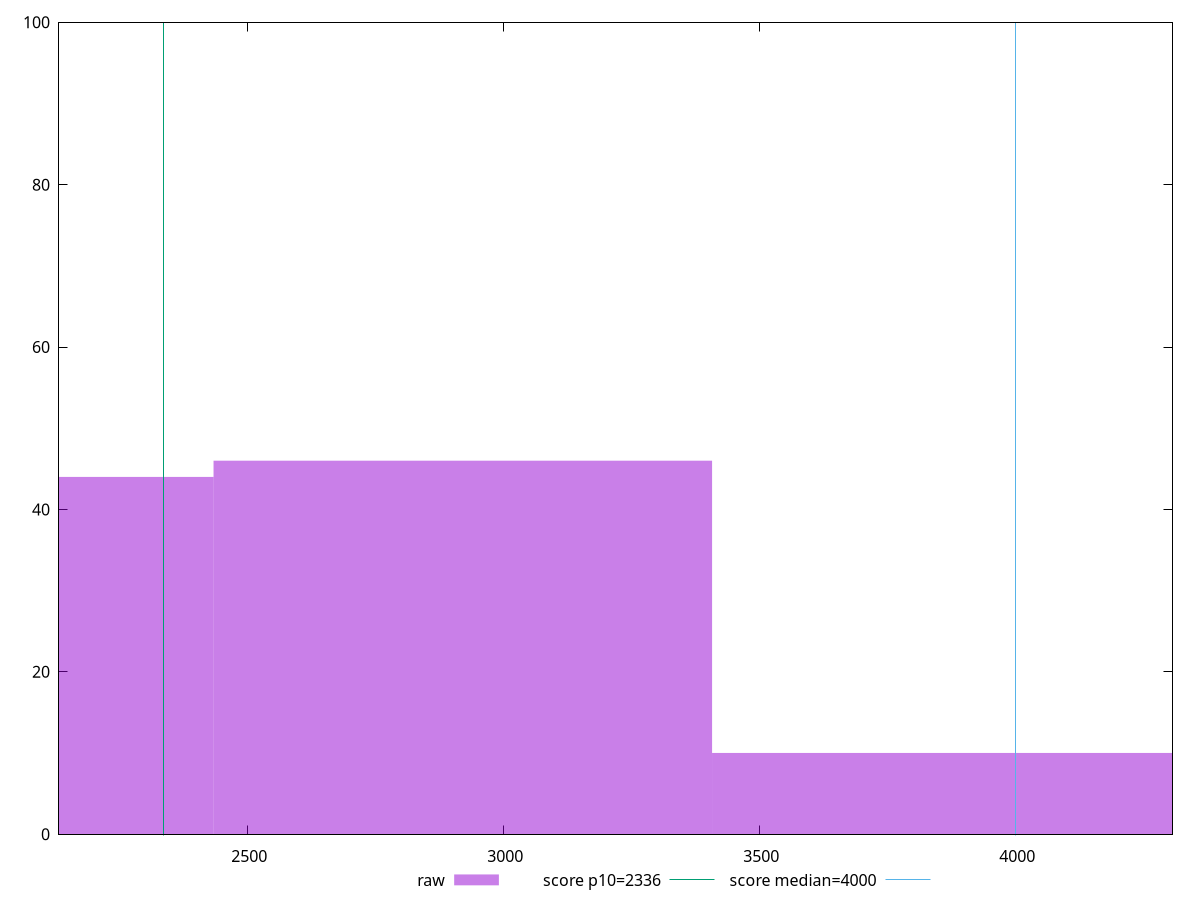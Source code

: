 reset

$raw <<EOF
3894.723842673873 10
2921.042882005405 46
1947.3619213369366 44
EOF

set key outside below
set boxwidth 973.6809606684683
set xrange [2132.3865:4307.1055]
set yrange [0:100]
set trange [0:100]
set style fill transparent solid 0.5 noborder

set parametric
set terminal svg size 640, 490 enhanced background rgb 'white'
set output "report_00013_2021-02-09T12-04-24.940Z/first-contentful-paint/samples/pages+cached/raw/histogram.svg"

plot $raw title "raw" with boxes, \
     2336,t title "score p10=2336", \
     4000,t title "score median=4000"

reset
